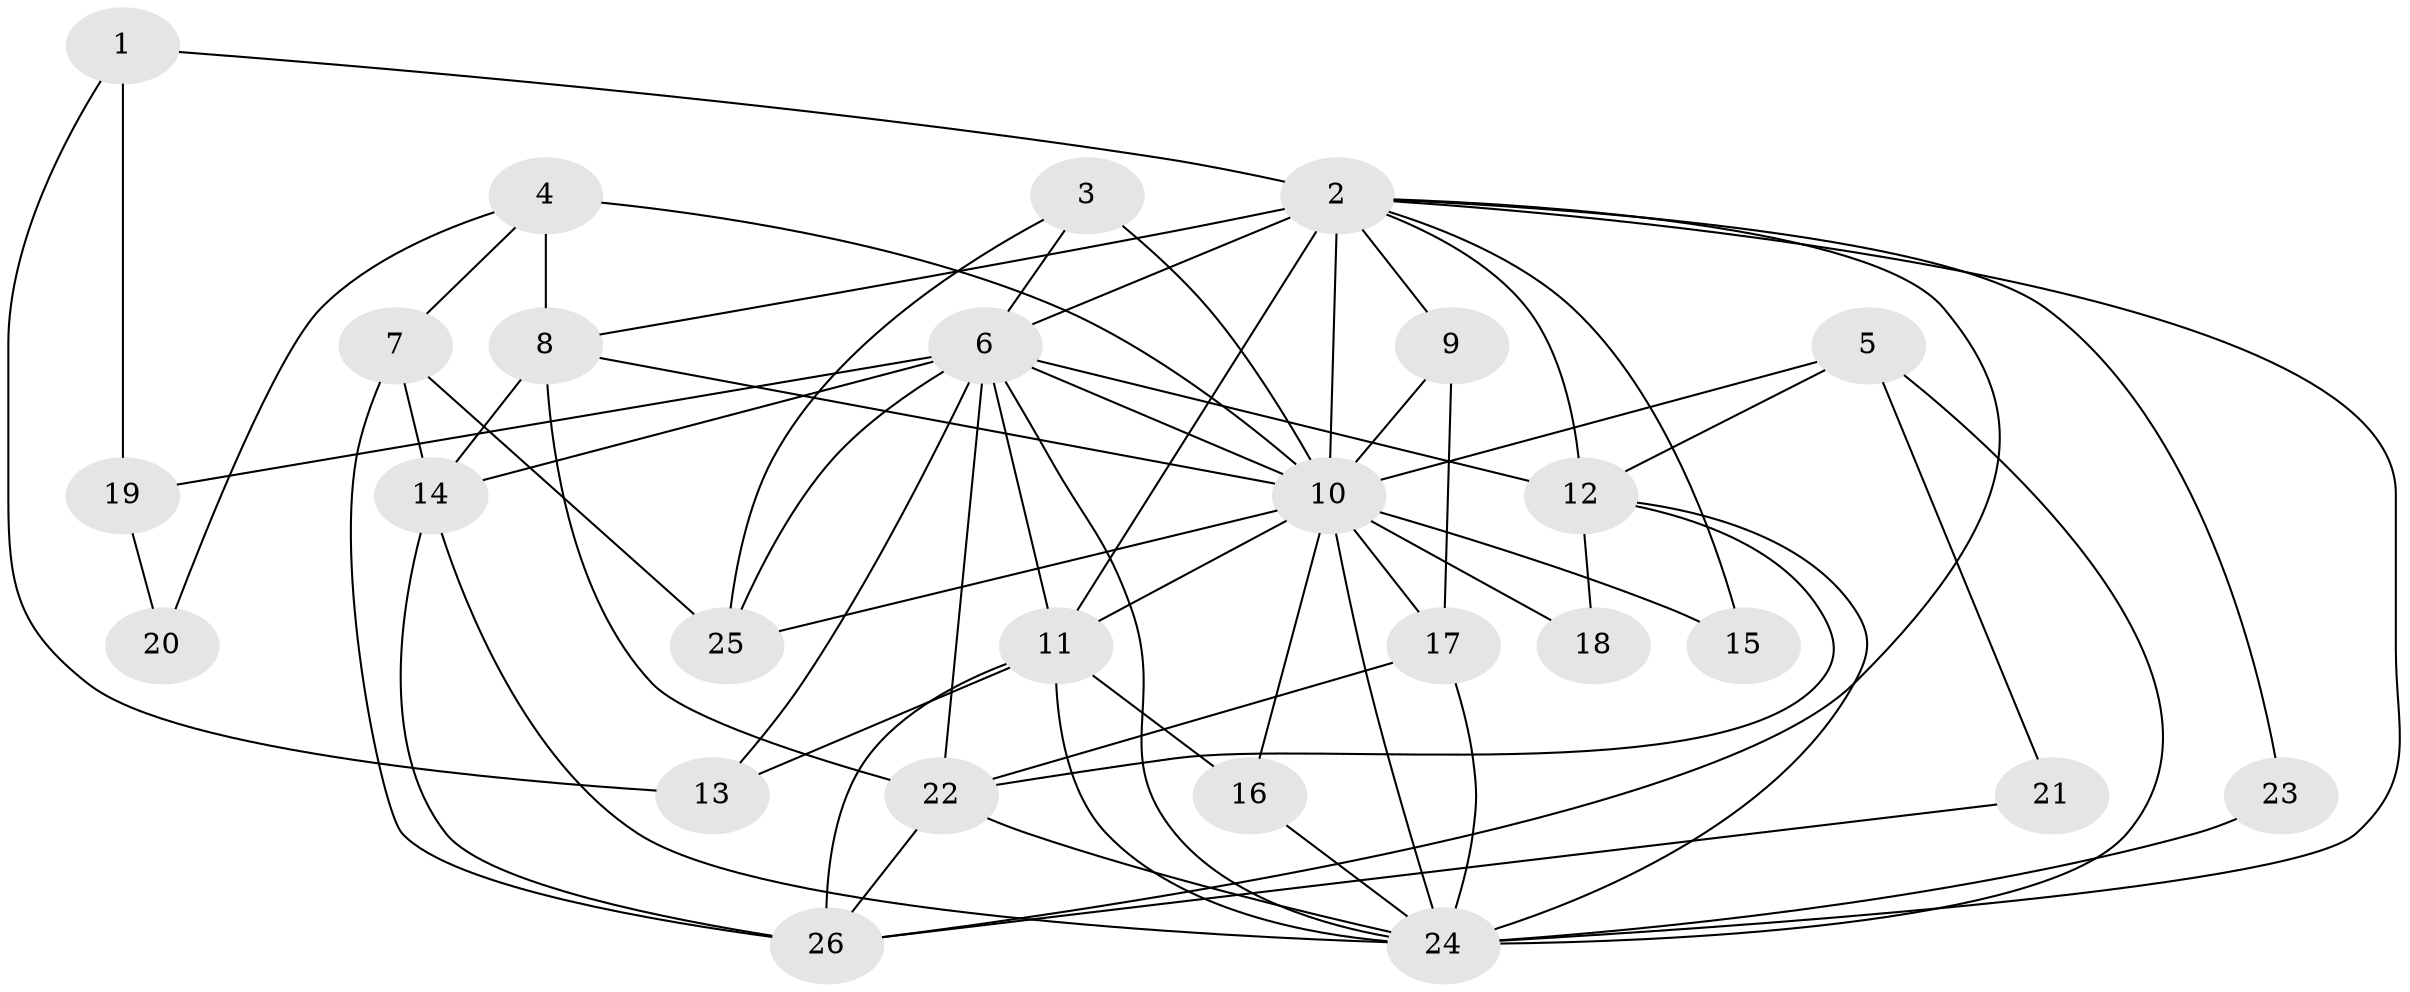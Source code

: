 // original degree distribution, {3: 0.2698412698412698, 4: 0.2222222222222222, 5: 0.1746031746031746, 6: 0.06349206349206349, 2: 0.1746031746031746, 9: 0.015873015873015872, 7: 0.07936507936507936}
// Generated by graph-tools (version 1.1) at 2025/50/03/04/25 22:50:48]
// undirected, 26 vertices, 65 edges
graph export_dot {
  node [color=gray90,style=filled];
  1;
  2;
  3;
  4;
  5;
  6;
  7;
  8;
  9;
  10;
  11;
  12;
  13;
  14;
  15;
  16;
  17;
  18;
  19;
  20;
  21;
  22;
  23;
  24;
  25;
  26;
  1 -- 2 [weight=1.0];
  1 -- 13 [weight=1.0];
  1 -- 19 [weight=1.0];
  2 -- 6 [weight=1.0];
  2 -- 8 [weight=1.0];
  2 -- 9 [weight=1.0];
  2 -- 10 [weight=4.0];
  2 -- 11 [weight=3.0];
  2 -- 12 [weight=2.0];
  2 -- 15 [weight=1.0];
  2 -- 23 [weight=1.0];
  2 -- 24 [weight=1.0];
  2 -- 26 [weight=1.0];
  3 -- 6 [weight=1.0];
  3 -- 10 [weight=2.0];
  3 -- 25 [weight=1.0];
  4 -- 7 [weight=1.0];
  4 -- 8 [weight=2.0];
  4 -- 10 [weight=1.0];
  4 -- 20 [weight=1.0];
  5 -- 10 [weight=1.0];
  5 -- 12 [weight=1.0];
  5 -- 21 [weight=1.0];
  5 -- 24 [weight=1.0];
  6 -- 10 [weight=2.0];
  6 -- 11 [weight=1.0];
  6 -- 12 [weight=2.0];
  6 -- 13 [weight=1.0];
  6 -- 14 [weight=1.0];
  6 -- 19 [weight=1.0];
  6 -- 22 [weight=2.0];
  6 -- 24 [weight=1.0];
  6 -- 25 [weight=1.0];
  7 -- 14 [weight=1.0];
  7 -- 25 [weight=1.0];
  7 -- 26 [weight=1.0];
  8 -- 10 [weight=1.0];
  8 -- 14 [weight=2.0];
  8 -- 22 [weight=2.0];
  9 -- 10 [weight=1.0];
  9 -- 17 [weight=1.0];
  10 -- 11 [weight=2.0];
  10 -- 15 [weight=1.0];
  10 -- 16 [weight=1.0];
  10 -- 17 [weight=2.0];
  10 -- 18 [weight=1.0];
  10 -- 24 [weight=2.0];
  10 -- 25 [weight=1.0];
  11 -- 13 [weight=1.0];
  11 -- 16 [weight=1.0];
  11 -- 24 [weight=1.0];
  11 -- 26 [weight=2.0];
  12 -- 18 [weight=1.0];
  12 -- 22 [weight=1.0];
  12 -- 24 [weight=1.0];
  14 -- 24 [weight=1.0];
  14 -- 26 [weight=1.0];
  16 -- 24 [weight=1.0];
  17 -- 22 [weight=1.0];
  17 -- 24 [weight=1.0];
  19 -- 20 [weight=1.0];
  21 -- 26 [weight=1.0];
  22 -- 24 [weight=1.0];
  22 -- 26 [weight=1.0];
  23 -- 24 [weight=1.0];
}
